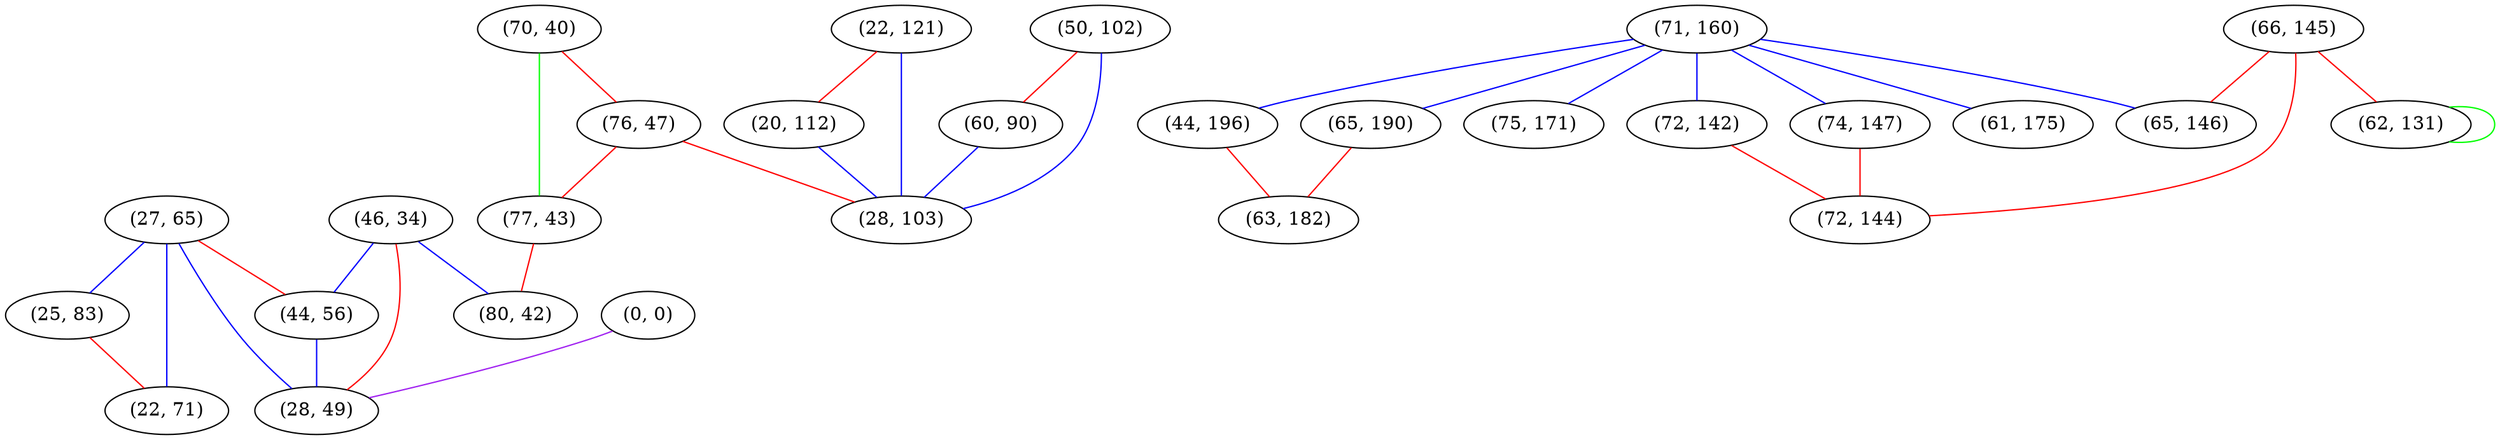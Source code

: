 graph "" {
"(27, 65)";
"(71, 160)";
"(70, 40)";
"(74, 147)";
"(76, 47)";
"(46, 34)";
"(65, 190)";
"(66, 145)";
"(77, 43)";
"(61, 175)";
"(62, 131)";
"(44, 56)";
"(65, 146)";
"(22, 121)";
"(0, 0)";
"(28, 49)";
"(80, 42)";
"(44, 196)";
"(20, 112)";
"(72, 142)";
"(75, 171)";
"(25, 83)";
"(63, 182)";
"(50, 102)";
"(22, 71)";
"(60, 90)";
"(28, 103)";
"(72, 144)";
"(27, 65)" -- "(28, 49)"  [color=blue, key=0, weight=3];
"(27, 65)" -- "(25, 83)"  [color=blue, key=0, weight=3];
"(27, 65)" -- "(22, 71)"  [color=blue, key=0, weight=3];
"(27, 65)" -- "(44, 56)"  [color=red, key=0, weight=1];
"(71, 160)" -- "(72, 142)"  [color=blue, key=0, weight=3];
"(71, 160)" -- "(75, 171)"  [color=blue, key=0, weight=3];
"(71, 160)" -- "(74, 147)"  [color=blue, key=0, weight=3];
"(71, 160)" -- "(65, 146)"  [color=blue, key=0, weight=3];
"(71, 160)" -- "(44, 196)"  [color=blue, key=0, weight=3];
"(71, 160)" -- "(61, 175)"  [color=blue, key=0, weight=3];
"(71, 160)" -- "(65, 190)"  [color=blue, key=0, weight=3];
"(70, 40)" -- "(76, 47)"  [color=red, key=0, weight=1];
"(70, 40)" -- "(77, 43)"  [color=green, key=0, weight=2];
"(74, 147)" -- "(72, 144)"  [color=red, key=0, weight=1];
"(76, 47)" -- "(28, 103)"  [color=red, key=0, weight=1];
"(76, 47)" -- "(77, 43)"  [color=red, key=0, weight=1];
"(46, 34)" -- "(28, 49)"  [color=red, key=0, weight=1];
"(46, 34)" -- "(80, 42)"  [color=blue, key=0, weight=3];
"(46, 34)" -- "(44, 56)"  [color=blue, key=0, weight=3];
"(65, 190)" -- "(63, 182)"  [color=red, key=0, weight=1];
"(66, 145)" -- "(65, 146)"  [color=red, key=0, weight=1];
"(66, 145)" -- "(62, 131)"  [color=red, key=0, weight=1];
"(66, 145)" -- "(72, 144)"  [color=red, key=0, weight=1];
"(77, 43)" -- "(80, 42)"  [color=red, key=0, weight=1];
"(62, 131)" -- "(62, 131)"  [color=green, key=0, weight=2];
"(44, 56)" -- "(28, 49)"  [color=blue, key=0, weight=3];
"(22, 121)" -- "(28, 103)"  [color=blue, key=0, weight=3];
"(22, 121)" -- "(20, 112)"  [color=red, key=0, weight=1];
"(0, 0)" -- "(28, 49)"  [color=purple, key=0, weight=4];
"(44, 196)" -- "(63, 182)"  [color=red, key=0, weight=1];
"(20, 112)" -- "(28, 103)"  [color=blue, key=0, weight=3];
"(72, 142)" -- "(72, 144)"  [color=red, key=0, weight=1];
"(25, 83)" -- "(22, 71)"  [color=red, key=0, weight=1];
"(50, 102)" -- "(60, 90)"  [color=red, key=0, weight=1];
"(50, 102)" -- "(28, 103)"  [color=blue, key=0, weight=3];
"(60, 90)" -- "(28, 103)"  [color=blue, key=0, weight=3];
}
